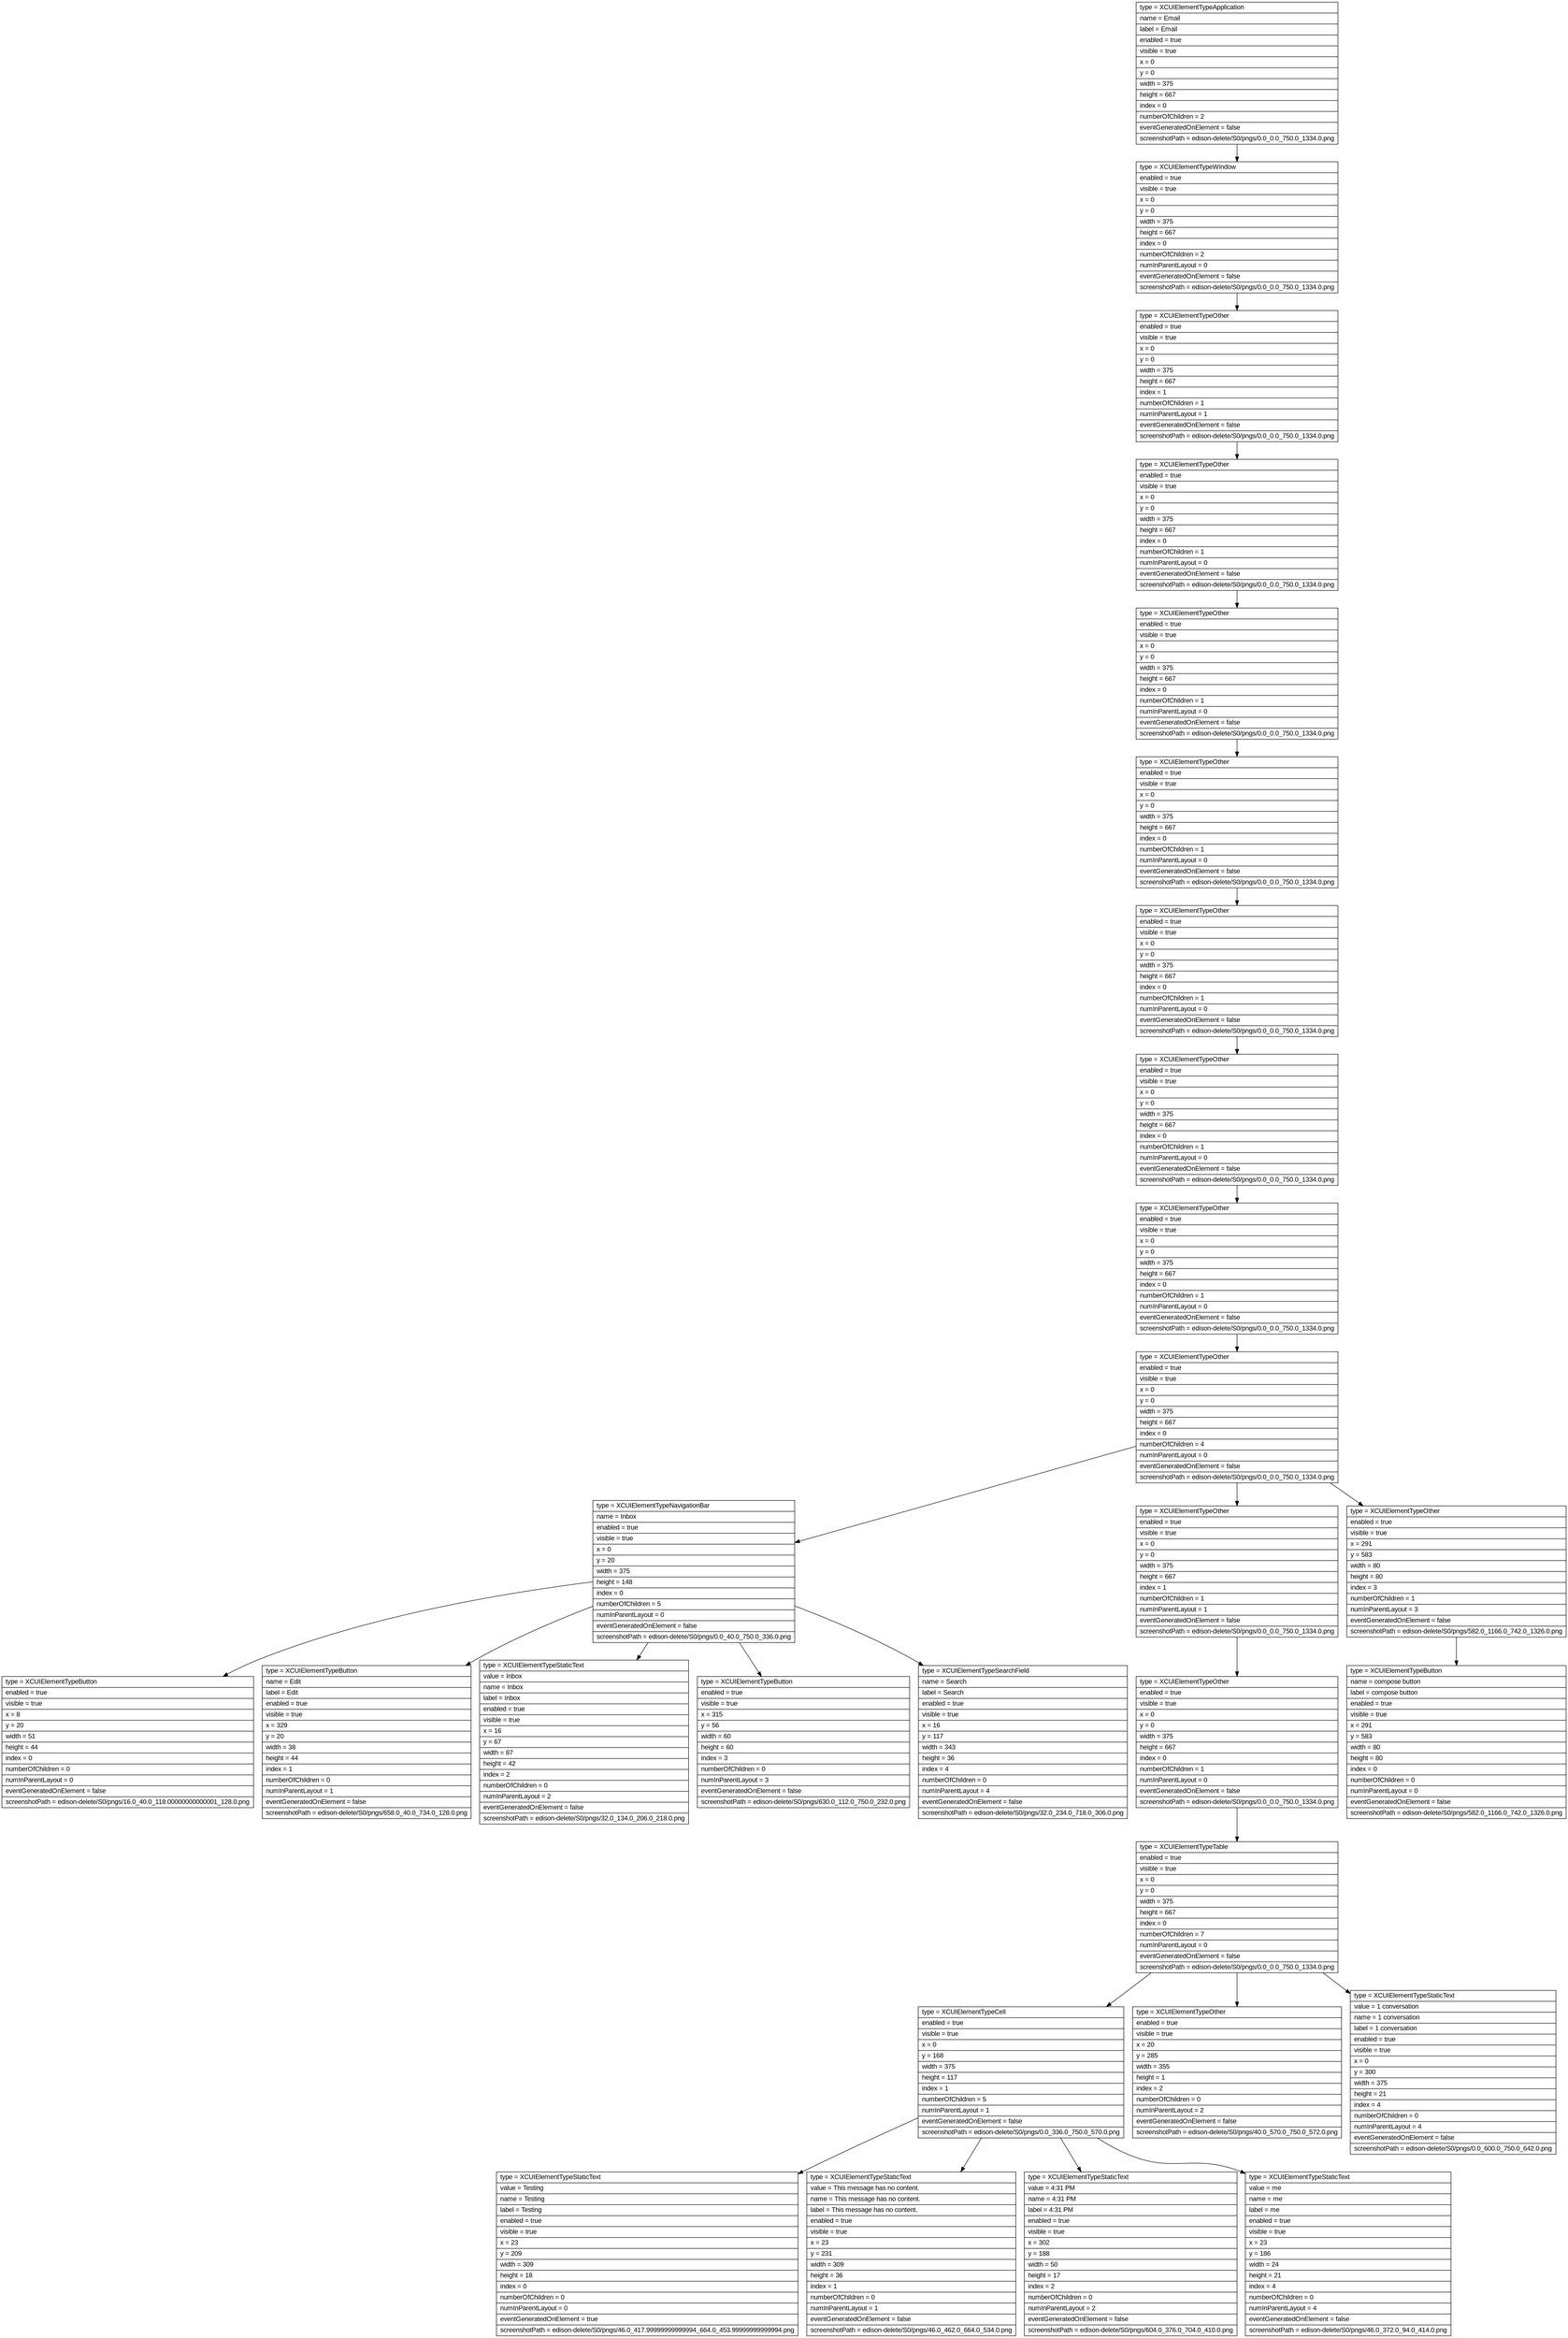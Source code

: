 digraph Layout {

	node [shape=record fontname=Arial];

	0	[label="{type = XCUIElementTypeApplication\l|name = Email\l|label = Email\l|enabled = true\l|visible = true\l|x = 0\l|y = 0\l|width = 375\l|height = 667\l|index = 0\l|numberOfChildren = 2\l|eventGeneratedOnElement = false \l|screenshotPath = edison-delete/S0/pngs/0.0_0.0_750.0_1334.0.png\l}"]
	1	[label="{type = XCUIElementTypeWindow\l|enabled = true\l|visible = true\l|x = 0\l|y = 0\l|width = 375\l|height = 667\l|index = 0\l|numberOfChildren = 2\l|numInParentLayout = 0\l|eventGeneratedOnElement = false \l|screenshotPath = edison-delete/S0/pngs/0.0_0.0_750.0_1334.0.png\l}"]
	2	[label="{type = XCUIElementTypeOther\l|enabled = true\l|visible = true\l|x = 0\l|y = 0\l|width = 375\l|height = 667\l|index = 1\l|numberOfChildren = 1\l|numInParentLayout = 1\l|eventGeneratedOnElement = false \l|screenshotPath = edison-delete/S0/pngs/0.0_0.0_750.0_1334.0.png\l}"]
	3	[label="{type = XCUIElementTypeOther\l|enabled = true\l|visible = true\l|x = 0\l|y = 0\l|width = 375\l|height = 667\l|index = 0\l|numberOfChildren = 1\l|numInParentLayout = 0\l|eventGeneratedOnElement = false \l|screenshotPath = edison-delete/S0/pngs/0.0_0.0_750.0_1334.0.png\l}"]
	4	[label="{type = XCUIElementTypeOther\l|enabled = true\l|visible = true\l|x = 0\l|y = 0\l|width = 375\l|height = 667\l|index = 0\l|numberOfChildren = 1\l|numInParentLayout = 0\l|eventGeneratedOnElement = false \l|screenshotPath = edison-delete/S0/pngs/0.0_0.0_750.0_1334.0.png\l}"]
	5	[label="{type = XCUIElementTypeOther\l|enabled = true\l|visible = true\l|x = 0\l|y = 0\l|width = 375\l|height = 667\l|index = 0\l|numberOfChildren = 1\l|numInParentLayout = 0\l|eventGeneratedOnElement = false \l|screenshotPath = edison-delete/S0/pngs/0.0_0.0_750.0_1334.0.png\l}"]
	6	[label="{type = XCUIElementTypeOther\l|enabled = true\l|visible = true\l|x = 0\l|y = 0\l|width = 375\l|height = 667\l|index = 0\l|numberOfChildren = 1\l|numInParentLayout = 0\l|eventGeneratedOnElement = false \l|screenshotPath = edison-delete/S0/pngs/0.0_0.0_750.0_1334.0.png\l}"]
	7	[label="{type = XCUIElementTypeOther\l|enabled = true\l|visible = true\l|x = 0\l|y = 0\l|width = 375\l|height = 667\l|index = 0\l|numberOfChildren = 1\l|numInParentLayout = 0\l|eventGeneratedOnElement = false \l|screenshotPath = edison-delete/S0/pngs/0.0_0.0_750.0_1334.0.png\l}"]
	8	[label="{type = XCUIElementTypeOther\l|enabled = true\l|visible = true\l|x = 0\l|y = 0\l|width = 375\l|height = 667\l|index = 0\l|numberOfChildren = 1\l|numInParentLayout = 0\l|eventGeneratedOnElement = false \l|screenshotPath = edison-delete/S0/pngs/0.0_0.0_750.0_1334.0.png\l}"]
	9	[label="{type = XCUIElementTypeOther\l|enabled = true\l|visible = true\l|x = 0\l|y = 0\l|width = 375\l|height = 667\l|index = 0\l|numberOfChildren = 4\l|numInParentLayout = 0\l|eventGeneratedOnElement = false \l|screenshotPath = edison-delete/S0/pngs/0.0_0.0_750.0_1334.0.png\l}"]
	10	[label="{type = XCUIElementTypeNavigationBar\l|name = Inbox\l|enabled = true\l|visible = true\l|x = 0\l|y = 20\l|width = 375\l|height = 148\l|index = 0\l|numberOfChildren = 5\l|numInParentLayout = 0\l|eventGeneratedOnElement = false \l|screenshotPath = edison-delete/S0/pngs/0.0_40.0_750.0_336.0.png\l}"]
	11	[label="{type = XCUIElementTypeOther\l|enabled = true\l|visible = true\l|x = 0\l|y = 0\l|width = 375\l|height = 667\l|index = 1\l|numberOfChildren = 1\l|numInParentLayout = 1\l|eventGeneratedOnElement = false \l|screenshotPath = edison-delete/S0/pngs/0.0_0.0_750.0_1334.0.png\l}"]
	12	[label="{type = XCUIElementTypeOther\l|enabled = true\l|visible = true\l|x = 291\l|y = 583\l|width = 80\l|height = 80\l|index = 3\l|numberOfChildren = 1\l|numInParentLayout = 3\l|eventGeneratedOnElement = false \l|screenshotPath = edison-delete/S0/pngs/582.0_1166.0_742.0_1326.0.png\l}"]
	13	[label="{type = XCUIElementTypeButton\l|enabled = true\l|visible = true\l|x = 8\l|y = 20\l|width = 51\l|height = 44\l|index = 0\l|numberOfChildren = 0\l|numInParentLayout = 0\l|eventGeneratedOnElement = false \l|screenshotPath = edison-delete/S0/pngs/16.0_40.0_118.00000000000001_128.0.png\l}"]
	14	[label="{type = XCUIElementTypeButton\l|name = Edit\l|label = Edit\l|enabled = true\l|visible = true\l|x = 329\l|y = 20\l|width = 38\l|height = 44\l|index = 1\l|numberOfChildren = 0\l|numInParentLayout = 1\l|eventGeneratedOnElement = false \l|screenshotPath = edison-delete/S0/pngs/658.0_40.0_734.0_128.0.png\l}"]
	15	[label="{type = XCUIElementTypeStaticText\l|value = Inbox\l|name = Inbox\l|label = Inbox\l|enabled = true\l|visible = true\l|x = 16\l|y = 67\l|width = 87\l|height = 42\l|index = 2\l|numberOfChildren = 0\l|numInParentLayout = 2\l|eventGeneratedOnElement = false \l|screenshotPath = edison-delete/S0/pngs/32.0_134.0_206.0_218.0.png\l}"]
	16	[label="{type = XCUIElementTypeButton\l|enabled = true\l|visible = true\l|x = 315\l|y = 56\l|width = 60\l|height = 60\l|index = 3\l|numberOfChildren = 0\l|numInParentLayout = 3\l|eventGeneratedOnElement = false \l|screenshotPath = edison-delete/S0/pngs/630.0_112.0_750.0_232.0.png\l}"]
	17	[label="{type = XCUIElementTypeSearchField\l|name = Search\l|label = Search\l|enabled = true\l|visible = true\l|x = 16\l|y = 117\l|width = 343\l|height = 36\l|index = 4\l|numberOfChildren = 0\l|numInParentLayout = 4\l|eventGeneratedOnElement = false \l|screenshotPath = edison-delete/S0/pngs/32.0_234.0_718.0_306.0.png\l}"]
	18	[label="{type = XCUIElementTypeOther\l|enabled = true\l|visible = true\l|x = 0\l|y = 0\l|width = 375\l|height = 667\l|index = 0\l|numberOfChildren = 1\l|numInParentLayout = 0\l|eventGeneratedOnElement = false \l|screenshotPath = edison-delete/S0/pngs/0.0_0.0_750.0_1334.0.png\l}"]
	19	[label="{type = XCUIElementTypeButton\l|name = compose button\l|label = compose button\l|enabled = true\l|visible = true\l|x = 291\l|y = 583\l|width = 80\l|height = 80\l|index = 0\l|numberOfChildren = 0\l|numInParentLayout = 0\l|eventGeneratedOnElement = false \l|screenshotPath = edison-delete/S0/pngs/582.0_1166.0_742.0_1326.0.png\l}"]
	20	[label="{type = XCUIElementTypeTable\l|enabled = true\l|visible = true\l|x = 0\l|y = 0\l|width = 375\l|height = 667\l|index = 0\l|numberOfChildren = 7\l|numInParentLayout = 0\l|eventGeneratedOnElement = false \l|screenshotPath = edison-delete/S0/pngs/0.0_0.0_750.0_1334.0.png\l}"]
	21	[label="{type = XCUIElementTypeCell\l|enabled = true\l|visible = true\l|x = 0\l|y = 168\l|width = 375\l|height = 117\l|index = 1\l|numberOfChildren = 5\l|numInParentLayout = 1\l|eventGeneratedOnElement = false \l|screenshotPath = edison-delete/S0/pngs/0.0_336.0_750.0_570.0.png\l}"]
	22	[label="{type = XCUIElementTypeOther\l|enabled = true\l|visible = true\l|x = 20\l|y = 285\l|width = 355\l|height = 1\l|index = 2\l|numberOfChildren = 0\l|numInParentLayout = 2\l|eventGeneratedOnElement = false \l|screenshotPath = edison-delete/S0/pngs/40.0_570.0_750.0_572.0.png\l}"]
	23	[label="{type = XCUIElementTypeStaticText\l|value = 1 conversation\l|name = 1 conversation\l|label = 1 conversation\l|enabled = true\l|visible = true\l|x = 0\l|y = 300\l|width = 375\l|height = 21\l|index = 4\l|numberOfChildren = 0\l|numInParentLayout = 4\l|eventGeneratedOnElement = false \l|screenshotPath = edison-delete/S0/pngs/0.0_600.0_750.0_642.0.png\l}"]
	24	[label="{type = XCUIElementTypeStaticText\l|value = Testing\l|name = Testing\l|label = Testing\l|enabled = true\l|visible = true\l|x = 23\l|y = 209\l|width = 309\l|height = 18\l|index = 0\l|numberOfChildren = 0\l|numInParentLayout = 0\l|eventGeneratedOnElement = true \l|screenshotPath = edison-delete/S0/pngs/46.0_417.99999999999994_664.0_453.99999999999994.png\l}"]
	25	[label="{type = XCUIElementTypeStaticText\l|value = This message has no content.  \l|name = This message has no content.  \l|label = This message has no content.  \l|enabled = true\l|visible = true\l|x = 23\l|y = 231\l|width = 309\l|height = 36\l|index = 1\l|numberOfChildren = 0\l|numInParentLayout = 1\l|eventGeneratedOnElement = false \l|screenshotPath = edison-delete/S0/pngs/46.0_462.0_664.0_534.0.png\l}"]
	26	[label="{type = XCUIElementTypeStaticText\l|value = 4:31 PM\l|name = 4:31 PM\l|label = 4:31 PM\l|enabled = true\l|visible = true\l|x = 302\l|y = 188\l|width = 50\l|height = 17\l|index = 2\l|numberOfChildren = 0\l|numInParentLayout = 2\l|eventGeneratedOnElement = false \l|screenshotPath = edison-delete/S0/pngs/604.0_376.0_704.0_410.0.png\l}"]
	27	[label="{type = XCUIElementTypeStaticText\l|value = me\l|name = me\l|label = me\l|enabled = true\l|visible = true\l|x = 23\l|y = 186\l|width = 24\l|height = 21\l|index = 4\l|numberOfChildren = 0\l|numInParentLayout = 4\l|eventGeneratedOnElement = false \l|screenshotPath = edison-delete/S0/pngs/46.0_372.0_94.0_414.0.png\l}"]


	0 -> 1
	1 -> 2
	2 -> 3
	3 -> 4
	4 -> 5
	5 -> 6
	6 -> 7
	7 -> 8
	8 -> 9
	9 -> 10
	9 -> 11
	9 -> 12
	10 -> 13
	10 -> 14
	10 -> 15
	10 -> 16
	10 -> 17
	11 -> 18
	12 -> 19
	18 -> 20
	20 -> 21
	20 -> 22
	20 -> 23
	21 -> 24
	21 -> 25
	21 -> 26
	21 -> 27


}